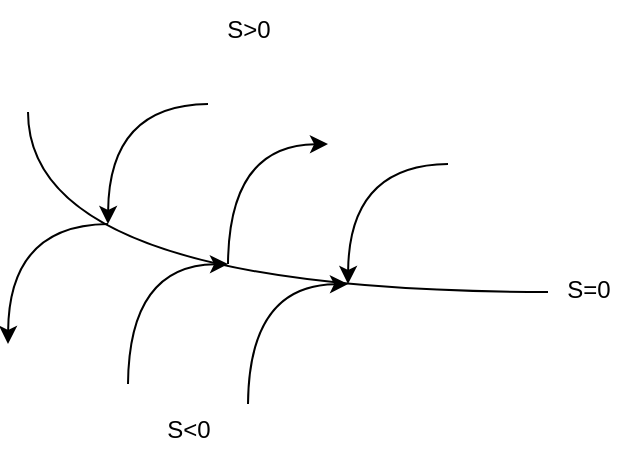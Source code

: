 <mxfile version="21.2.1" type="device">
  <diagram name="第 1 页" id="3apJqwJSyFGSy-OvqF8U">
    <mxGraphModel dx="455" dy="297" grid="1" gridSize="10" guides="1" tooltips="1" connect="1" arrows="1" fold="1" page="1" pageScale="1" pageWidth="827" pageHeight="1169" math="0" shadow="0">
      <root>
        <mxCell id="0" />
        <mxCell id="1" parent="0" />
        <mxCell id="qADwZ-xmjOk1carkO2o0-2" value="" style="edgeStyle=orthogonalEdgeStyle;orthogonalLoop=1;jettySize=auto;html=1;rounded=0;curved=1;endArrow=none;endFill=0;" edge="1" parent="1">
          <mxGeometry width="80" relative="1" as="geometry">
            <mxPoint x="240" y="154" as="sourcePoint" />
            <mxPoint x="500" y="244" as="targetPoint" />
            <Array as="points">
              <mxPoint x="240" y="244" />
            </Array>
          </mxGeometry>
        </mxCell>
        <mxCell id="qADwZ-xmjOk1carkO2o0-4" value="" style="edgeStyle=orthogonalEdgeStyle;orthogonalLoop=1;jettySize=auto;html=1;rounded=0;curved=1;" edge="1" parent="1">
          <mxGeometry width="80" relative="1" as="geometry">
            <mxPoint x="330" y="150" as="sourcePoint" />
            <mxPoint x="280" y="210" as="targetPoint" />
          </mxGeometry>
        </mxCell>
        <mxCell id="qADwZ-xmjOk1carkO2o0-5" value="" style="edgeStyle=orthogonalEdgeStyle;orthogonalLoop=1;jettySize=auto;html=1;rounded=0;curved=1;startArrow=classic;startFill=1;endArrow=none;endFill=0;" edge="1" parent="1">
          <mxGeometry width="80" relative="1" as="geometry">
            <mxPoint x="390" y="170" as="sourcePoint" />
            <mxPoint x="340" y="230" as="targetPoint" />
          </mxGeometry>
        </mxCell>
        <mxCell id="qADwZ-xmjOk1carkO2o0-6" value="" style="edgeStyle=orthogonalEdgeStyle;orthogonalLoop=1;jettySize=auto;html=1;rounded=0;curved=1;" edge="1" parent="1">
          <mxGeometry width="80" relative="1" as="geometry">
            <mxPoint x="450" y="180" as="sourcePoint" />
            <mxPoint x="400" y="240" as="targetPoint" />
          </mxGeometry>
        </mxCell>
        <mxCell id="qADwZ-xmjOk1carkO2o0-7" value="" style="edgeStyle=orthogonalEdgeStyle;orthogonalLoop=1;jettySize=auto;html=1;rounded=0;curved=1;" edge="1" parent="1">
          <mxGeometry width="80" relative="1" as="geometry">
            <mxPoint x="280" y="210" as="sourcePoint" />
            <mxPoint x="230" y="270" as="targetPoint" />
          </mxGeometry>
        </mxCell>
        <mxCell id="qADwZ-xmjOk1carkO2o0-8" value="" style="edgeStyle=orthogonalEdgeStyle;orthogonalLoop=1;jettySize=auto;html=1;rounded=0;curved=1;endArrow=none;endFill=0;startArrow=classic;startFill=1;" edge="1" parent="1">
          <mxGeometry width="80" relative="1" as="geometry">
            <mxPoint x="340" y="230" as="sourcePoint" />
            <mxPoint x="290" y="290" as="targetPoint" />
          </mxGeometry>
        </mxCell>
        <mxCell id="qADwZ-xmjOk1carkO2o0-9" value="" style="edgeStyle=orthogonalEdgeStyle;orthogonalLoop=1;jettySize=auto;html=1;rounded=0;curved=1;startArrow=classic;startFill=1;endArrow=none;endFill=0;" edge="1" parent="1">
          <mxGeometry width="80" relative="1" as="geometry">
            <mxPoint x="400" y="240" as="sourcePoint" />
            <mxPoint x="350" y="300" as="targetPoint" />
          </mxGeometry>
        </mxCell>
        <mxCell id="qADwZ-xmjOk1carkO2o0-10" value="S&amp;gt;0" style="text;html=1;align=center;verticalAlign=middle;resizable=0;points=[];autosize=1;strokeColor=none;fillColor=none;" vertex="1" parent="1">
          <mxGeometry x="325" y="98" width="50" height="30" as="geometry" />
        </mxCell>
        <mxCell id="qADwZ-xmjOk1carkO2o0-11" value="S&amp;lt;0" style="text;html=1;align=center;verticalAlign=middle;resizable=0;points=[];autosize=1;strokeColor=none;fillColor=none;" vertex="1" parent="1">
          <mxGeometry x="295" y="298" width="50" height="30" as="geometry" />
        </mxCell>
        <mxCell id="qADwZ-xmjOk1carkO2o0-12" value="S=0" style="text;html=1;align=center;verticalAlign=middle;resizable=0;points=[];autosize=1;strokeColor=none;fillColor=none;" vertex="1" parent="1">
          <mxGeometry x="495" y="228" width="50" height="30" as="geometry" />
        </mxCell>
      </root>
    </mxGraphModel>
  </diagram>
</mxfile>
